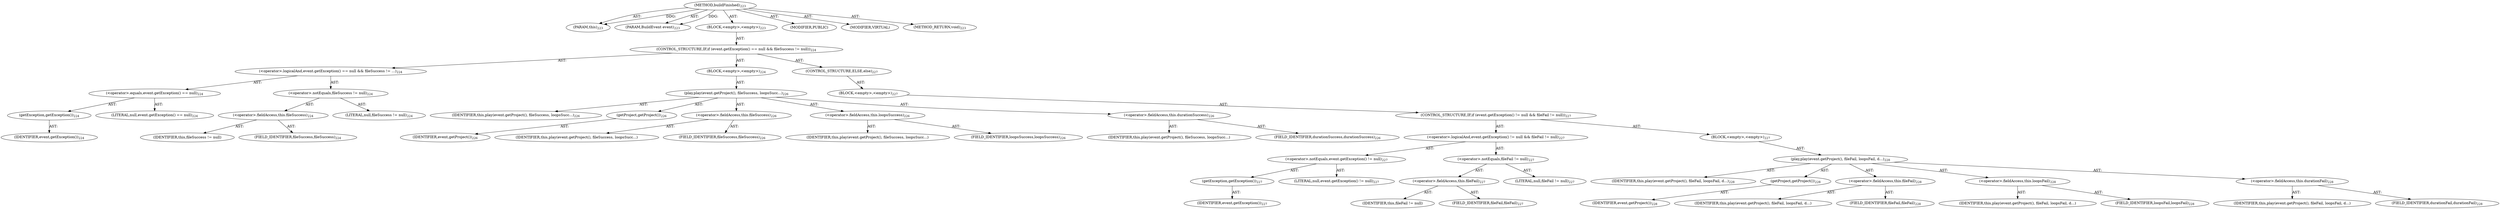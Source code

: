 digraph "buildFinished" {  
"111669149704" [label = <(METHOD,buildFinished)<SUB>223</SUB>> ]
"115964116995" [label = <(PARAM,this)<SUB>223</SUB>> ]
"115964117017" [label = <(PARAM,BuildEvent event)<SUB>223</SUB>> ]
"25769803800" [label = <(BLOCK,&lt;empty&gt;,&lt;empty&gt;)<SUB>223</SUB>> ]
"47244640272" [label = <(CONTROL_STRUCTURE,IF,if (event.getException() == null &amp;&amp; fileSuccess != null))<SUB>224</SUB>> ]
"30064771144" [label = <(&lt;operator&gt;.logicalAnd,event.getException() == null &amp;&amp; fileSuccess != ...)<SUB>224</SUB>> ]
"30064771145" [label = <(&lt;operator&gt;.equals,event.getException() == null)<SUB>224</SUB>> ]
"30064771146" [label = <(getException,getException())<SUB>224</SUB>> ]
"68719476806" [label = <(IDENTIFIER,event,getException())<SUB>224</SUB>> ]
"90194313229" [label = <(LITERAL,null,event.getException() == null)<SUB>224</SUB>> ]
"30064771147" [label = <(&lt;operator&gt;.notEquals,fileSuccess != null)<SUB>224</SUB>> ]
"30064771148" [label = <(&lt;operator&gt;.fieldAccess,this.fileSuccess)<SUB>224</SUB>> ]
"68719476807" [label = <(IDENTIFIER,this,fileSuccess != null)> ]
"55834574867" [label = <(FIELD_IDENTIFIER,fileSuccess,fileSuccess)<SUB>224</SUB>> ]
"90194313230" [label = <(LITERAL,null,fileSuccess != null)<SUB>224</SUB>> ]
"25769803801" [label = <(BLOCK,&lt;empty&gt;,&lt;empty&gt;)<SUB>224</SUB>> ]
"30064771149" [label = <(play,play(event.getProject(), fileSuccess, loopsSucc...)<SUB>226</SUB>> ]
"68719476745" [label = <(IDENTIFIER,this,play(event.getProject(), fileSuccess, loopsSucc...)<SUB>226</SUB>> ]
"30064771150" [label = <(getProject,getProject())<SUB>226</SUB>> ]
"68719476808" [label = <(IDENTIFIER,event,getProject())<SUB>226</SUB>> ]
"30064771151" [label = <(&lt;operator&gt;.fieldAccess,this.fileSuccess)<SUB>226</SUB>> ]
"68719476809" [label = <(IDENTIFIER,this,play(event.getProject(), fileSuccess, loopsSucc...)> ]
"55834574868" [label = <(FIELD_IDENTIFIER,fileSuccess,fileSuccess)<SUB>226</SUB>> ]
"30064771152" [label = <(&lt;operator&gt;.fieldAccess,this.loopsSuccess)<SUB>226</SUB>> ]
"68719476810" [label = <(IDENTIFIER,this,play(event.getProject(), fileSuccess, loopsSucc...)> ]
"55834574869" [label = <(FIELD_IDENTIFIER,loopsSuccess,loopsSuccess)<SUB>226</SUB>> ]
"30064771153" [label = <(&lt;operator&gt;.fieldAccess,this.durationSuccess)<SUB>226</SUB>> ]
"68719476811" [label = <(IDENTIFIER,this,play(event.getProject(), fileSuccess, loopsSucc...)> ]
"55834574870" [label = <(FIELD_IDENTIFIER,durationSuccess,durationSuccess)<SUB>226</SUB>> ]
"47244640273" [label = <(CONTROL_STRUCTURE,ELSE,else)<SUB>227</SUB>> ]
"25769803802" [label = <(BLOCK,&lt;empty&gt;,&lt;empty&gt;)<SUB>227</SUB>> ]
"47244640274" [label = <(CONTROL_STRUCTURE,IF,if (event.getException() != null &amp;&amp; fileFail != null))<SUB>227</SUB>> ]
"30064771154" [label = <(&lt;operator&gt;.logicalAnd,event.getException() != null &amp;&amp; fileFail != null)<SUB>227</SUB>> ]
"30064771155" [label = <(&lt;operator&gt;.notEquals,event.getException() != null)<SUB>227</SUB>> ]
"30064771156" [label = <(getException,getException())<SUB>227</SUB>> ]
"68719476812" [label = <(IDENTIFIER,event,getException())<SUB>227</SUB>> ]
"90194313231" [label = <(LITERAL,null,event.getException() != null)<SUB>227</SUB>> ]
"30064771157" [label = <(&lt;operator&gt;.notEquals,fileFail != null)<SUB>227</SUB>> ]
"30064771158" [label = <(&lt;operator&gt;.fieldAccess,this.fileFail)<SUB>227</SUB>> ]
"68719476813" [label = <(IDENTIFIER,this,fileFail != null)> ]
"55834574871" [label = <(FIELD_IDENTIFIER,fileFail,fileFail)<SUB>227</SUB>> ]
"90194313232" [label = <(LITERAL,null,fileFail != null)<SUB>227</SUB>> ]
"25769803803" [label = <(BLOCK,&lt;empty&gt;,&lt;empty&gt;)<SUB>227</SUB>> ]
"30064771159" [label = <(play,play(event.getProject(), fileFail, loopsFail, d...)<SUB>228</SUB>> ]
"68719476746" [label = <(IDENTIFIER,this,play(event.getProject(), fileFail, loopsFail, d...)<SUB>228</SUB>> ]
"30064771160" [label = <(getProject,getProject())<SUB>228</SUB>> ]
"68719476814" [label = <(IDENTIFIER,event,getProject())<SUB>228</SUB>> ]
"30064771161" [label = <(&lt;operator&gt;.fieldAccess,this.fileFail)<SUB>228</SUB>> ]
"68719476815" [label = <(IDENTIFIER,this,play(event.getProject(), fileFail, loopsFail, d...)> ]
"55834574872" [label = <(FIELD_IDENTIFIER,fileFail,fileFail)<SUB>228</SUB>> ]
"30064771162" [label = <(&lt;operator&gt;.fieldAccess,this.loopsFail)<SUB>228</SUB>> ]
"68719476816" [label = <(IDENTIFIER,this,play(event.getProject(), fileFail, loopsFail, d...)> ]
"55834574873" [label = <(FIELD_IDENTIFIER,loopsFail,loopsFail)<SUB>228</SUB>> ]
"30064771163" [label = <(&lt;operator&gt;.fieldAccess,this.durationFail)<SUB>228</SUB>> ]
"68719476817" [label = <(IDENTIFIER,this,play(event.getProject(), fileFail, loopsFail, d...)> ]
"55834574874" [label = <(FIELD_IDENTIFIER,durationFail,durationFail)<SUB>228</SUB>> ]
"133143986198" [label = <(MODIFIER,PUBLIC)> ]
"133143986199" [label = <(MODIFIER,VIRTUAL)> ]
"128849018888" [label = <(METHOD_RETURN,void)<SUB>223</SUB>> ]
  "111669149704" -> "115964116995"  [ label = "AST: "] 
  "111669149704" -> "115964117017"  [ label = "AST: "] 
  "111669149704" -> "25769803800"  [ label = "AST: "] 
  "111669149704" -> "133143986198"  [ label = "AST: "] 
  "111669149704" -> "133143986199"  [ label = "AST: "] 
  "111669149704" -> "128849018888"  [ label = "AST: "] 
  "25769803800" -> "47244640272"  [ label = "AST: "] 
  "47244640272" -> "30064771144"  [ label = "AST: "] 
  "47244640272" -> "25769803801"  [ label = "AST: "] 
  "47244640272" -> "47244640273"  [ label = "AST: "] 
  "30064771144" -> "30064771145"  [ label = "AST: "] 
  "30064771144" -> "30064771147"  [ label = "AST: "] 
  "30064771145" -> "30064771146"  [ label = "AST: "] 
  "30064771145" -> "90194313229"  [ label = "AST: "] 
  "30064771146" -> "68719476806"  [ label = "AST: "] 
  "30064771147" -> "30064771148"  [ label = "AST: "] 
  "30064771147" -> "90194313230"  [ label = "AST: "] 
  "30064771148" -> "68719476807"  [ label = "AST: "] 
  "30064771148" -> "55834574867"  [ label = "AST: "] 
  "25769803801" -> "30064771149"  [ label = "AST: "] 
  "30064771149" -> "68719476745"  [ label = "AST: "] 
  "30064771149" -> "30064771150"  [ label = "AST: "] 
  "30064771149" -> "30064771151"  [ label = "AST: "] 
  "30064771149" -> "30064771152"  [ label = "AST: "] 
  "30064771149" -> "30064771153"  [ label = "AST: "] 
  "30064771150" -> "68719476808"  [ label = "AST: "] 
  "30064771151" -> "68719476809"  [ label = "AST: "] 
  "30064771151" -> "55834574868"  [ label = "AST: "] 
  "30064771152" -> "68719476810"  [ label = "AST: "] 
  "30064771152" -> "55834574869"  [ label = "AST: "] 
  "30064771153" -> "68719476811"  [ label = "AST: "] 
  "30064771153" -> "55834574870"  [ label = "AST: "] 
  "47244640273" -> "25769803802"  [ label = "AST: "] 
  "25769803802" -> "47244640274"  [ label = "AST: "] 
  "47244640274" -> "30064771154"  [ label = "AST: "] 
  "47244640274" -> "25769803803"  [ label = "AST: "] 
  "30064771154" -> "30064771155"  [ label = "AST: "] 
  "30064771154" -> "30064771157"  [ label = "AST: "] 
  "30064771155" -> "30064771156"  [ label = "AST: "] 
  "30064771155" -> "90194313231"  [ label = "AST: "] 
  "30064771156" -> "68719476812"  [ label = "AST: "] 
  "30064771157" -> "30064771158"  [ label = "AST: "] 
  "30064771157" -> "90194313232"  [ label = "AST: "] 
  "30064771158" -> "68719476813"  [ label = "AST: "] 
  "30064771158" -> "55834574871"  [ label = "AST: "] 
  "25769803803" -> "30064771159"  [ label = "AST: "] 
  "30064771159" -> "68719476746"  [ label = "AST: "] 
  "30064771159" -> "30064771160"  [ label = "AST: "] 
  "30064771159" -> "30064771161"  [ label = "AST: "] 
  "30064771159" -> "30064771162"  [ label = "AST: "] 
  "30064771159" -> "30064771163"  [ label = "AST: "] 
  "30064771160" -> "68719476814"  [ label = "AST: "] 
  "30064771161" -> "68719476815"  [ label = "AST: "] 
  "30064771161" -> "55834574872"  [ label = "AST: "] 
  "30064771162" -> "68719476816"  [ label = "AST: "] 
  "30064771162" -> "55834574873"  [ label = "AST: "] 
  "30064771163" -> "68719476817"  [ label = "AST: "] 
  "30064771163" -> "55834574874"  [ label = "AST: "] 
  "111669149704" -> "115964116995"  [ label = "DDG: "] 
  "111669149704" -> "115964117017"  [ label = "DDG: "] 
}
